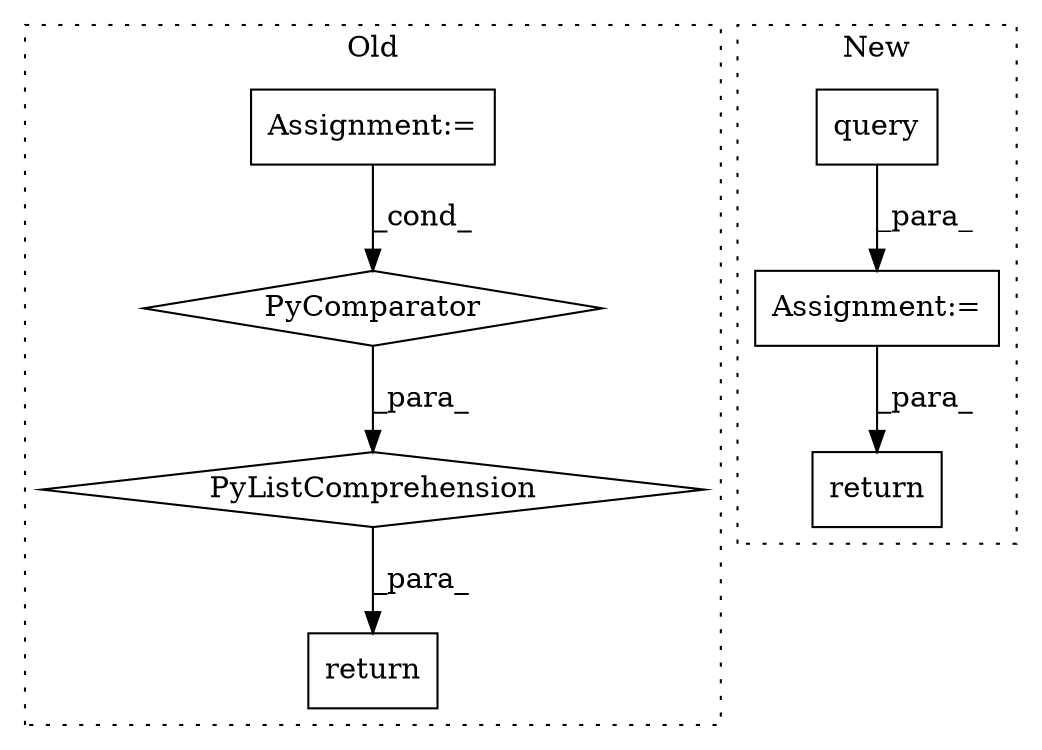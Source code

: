 digraph G {
subgraph cluster0 {
1 [label="PyListComprehension" a="109" s="8683" l="107" shape="diamond"];
3 [label="Assignment:=" a="7" s="8757" l="25" shape="box"];
4 [label="PyComparator" a="113" s="8757" l="25" shape="diamond"];
6 [label="return" a="41" s="8661" l="22" shape="box"];
label = "Old";
style="dotted";
}
subgraph cluster1 {
2 [label="query" a="32" s="8740,8756" l="6,1" shape="box"];
5 [label="Assignment:=" a="7" s="8645" l="1" shape="box"];
7 [label="return" a="41" s="9022" l="7" shape="box"];
label = "New";
style="dotted";
}
1 -> 6 [label="_para_"];
2 -> 5 [label="_para_"];
3 -> 4 [label="_cond_"];
4 -> 1 [label="_para_"];
5 -> 7 [label="_para_"];
}